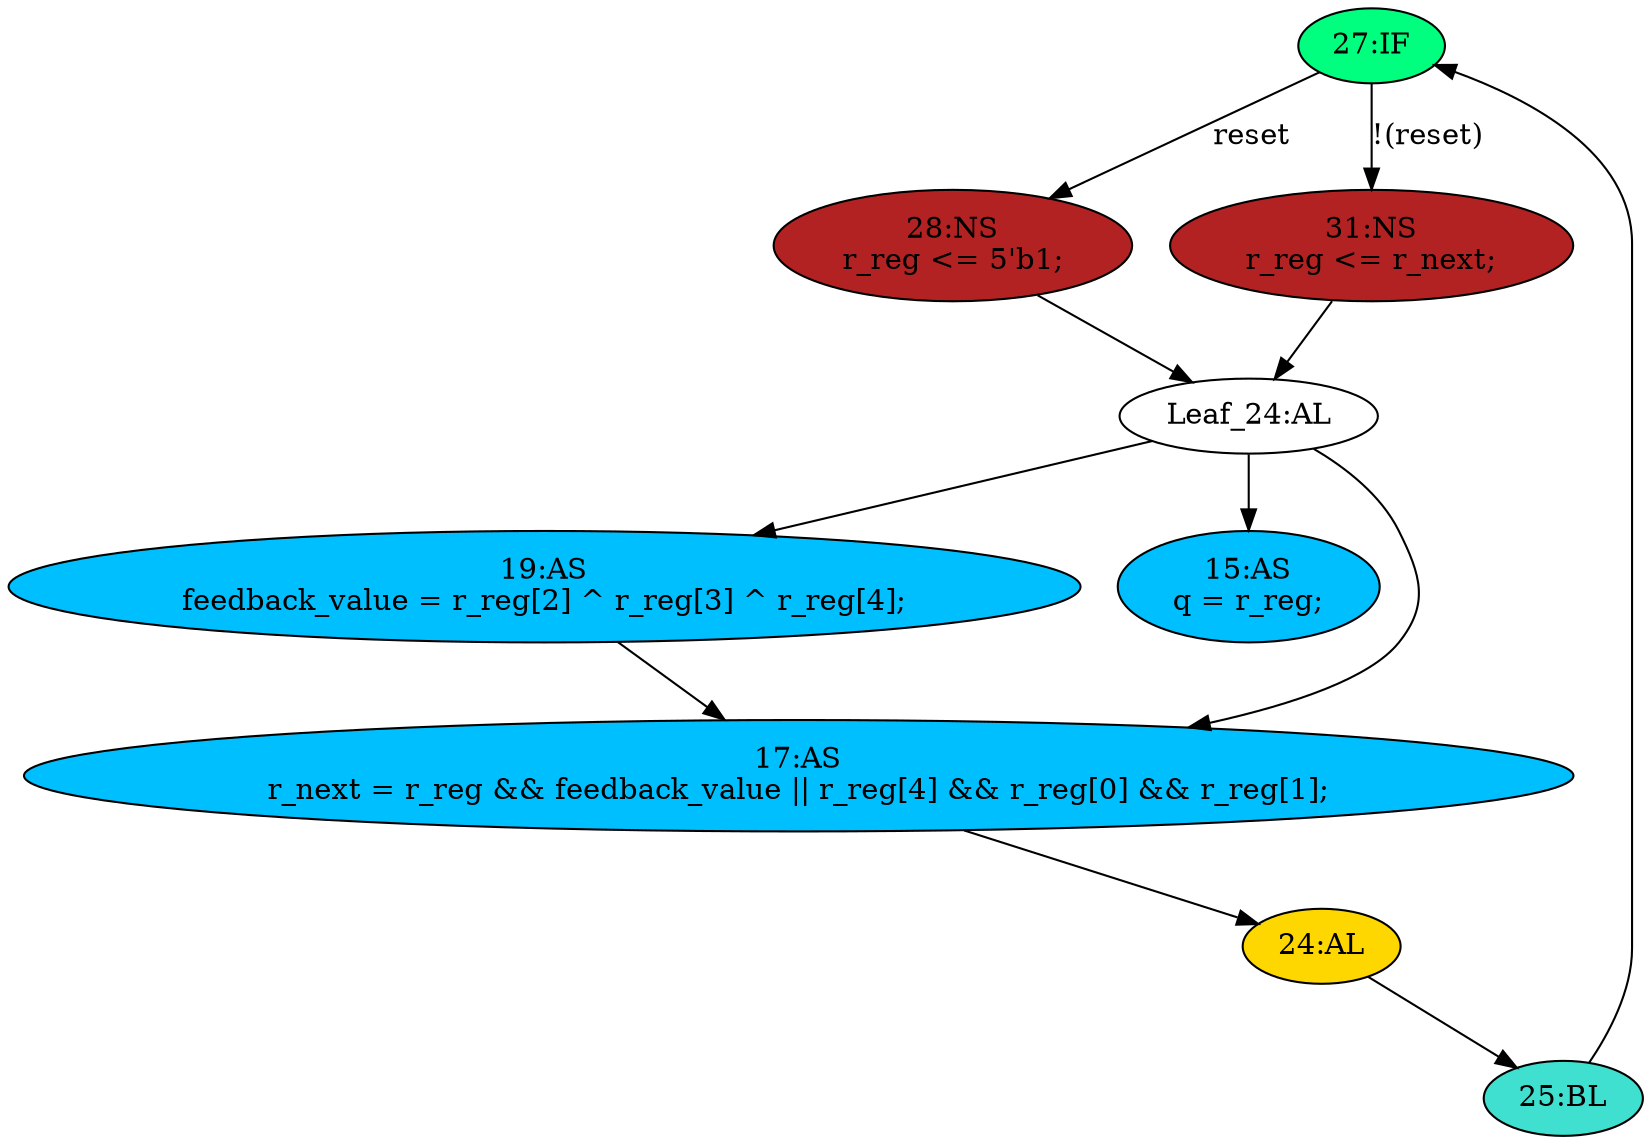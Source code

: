 strict digraph "compose( ,  )" {
	node [label="\N"];
	"27:IF"	[ast="<pyverilog.vparser.ast.IfStatement object at 0x7f68d329ee50>",
		fillcolor=springgreen,
		label="27:IF",
		statements="[]",
		style=filled,
		typ=IfStatement];
	"28:NS"	[ast="<pyverilog.vparser.ast.NonblockingSubstitution object at 0x7f68d2faad90>",
		fillcolor=firebrick,
		label="28:NS
r_reg <= 5'b1;",
		statements="[<pyverilog.vparser.ast.NonblockingSubstitution object at 0x7f68d2faad90>]",
		style=filled,
		typ=NonblockingSubstitution];
	"27:IF" -> "28:NS"	[cond="['reset']",
		label=reset,
		lineno=27];
	"31:NS"	[ast="<pyverilog.vparser.ast.NonblockingSubstitution object at 0x7f68d2faae50>",
		fillcolor=firebrick,
		label="31:NS
r_reg <= r_next;",
		statements="[<pyverilog.vparser.ast.NonblockingSubstitution object at 0x7f68d2faae50>]",
		style=filled,
		typ=NonblockingSubstitution];
	"27:IF" -> "31:NS"	[cond="['reset']",
		label="!(reset)",
		lineno=27];
	"Leaf_24:AL"	[def_var="['r_reg']",
		label="Leaf_24:AL"];
	"28:NS" -> "Leaf_24:AL"	[cond="[]",
		lineno=None];
	"31:NS" -> "Leaf_24:AL"	[cond="[]",
		lineno=None];
	"19:AS"	[ast="<pyverilog.vparser.ast.Assign object at 0x7f68d2f26d10>",
		def_var="['feedback_value']",
		fillcolor=deepskyblue,
		label="19:AS
feedback_value = r_reg[2] ^ r_reg[3] ^ r_reg[4];",
		statements="[]",
		style=filled,
		typ=Assign,
		use_var="['r_reg', 'r_reg', 'r_reg']"];
	"Leaf_24:AL" -> "19:AS";
	"15:AS"	[ast="<pyverilog.vparser.ast.Assign object at 0x7f68d2ed6750>",
		def_var="['q']",
		fillcolor=deepskyblue,
		label="15:AS
q = r_reg;",
		statements="[]",
		style=filled,
		typ=Assign,
		use_var="['r_reg']"];
	"Leaf_24:AL" -> "15:AS";
	"17:AS"	[ast="<pyverilog.vparser.ast.Assign object at 0x7f68d2f31150>",
		def_var="['r_next']",
		fillcolor=deepskyblue,
		label="17:AS
r_next = r_reg && feedback_value || r_reg[4] && r_reg[0] && r_reg[1];",
		statements="[]",
		style=filled,
		typ=Assign,
		use_var="['r_reg', 'feedback_value', 'r_reg', 'r_reg', 'r_reg']"];
	"Leaf_24:AL" -> "17:AS";
	"19:AS" -> "17:AS";
	"24:AL"	[ast="<pyverilog.vparser.ast.Always object at 0x7f68d2f26290>",
		clk_sens=True,
		fillcolor=gold,
		label="24:AL",
		sens="['clk']",
		statements="[]",
		style=filled,
		typ=Always,
		use_var="['reset', 'r_next']"];
	"25:BL"	[ast="<pyverilog.vparser.ast.Block object at 0x7f68d2f26550>",
		fillcolor=turquoise,
		label="25:BL",
		statements="[]",
		style=filled,
		typ=Block];
	"24:AL" -> "25:BL"	[cond="[]",
		lineno=None];
	"25:BL" -> "27:IF"	[cond="[]",
		lineno=None];
	"17:AS" -> "24:AL";
}
